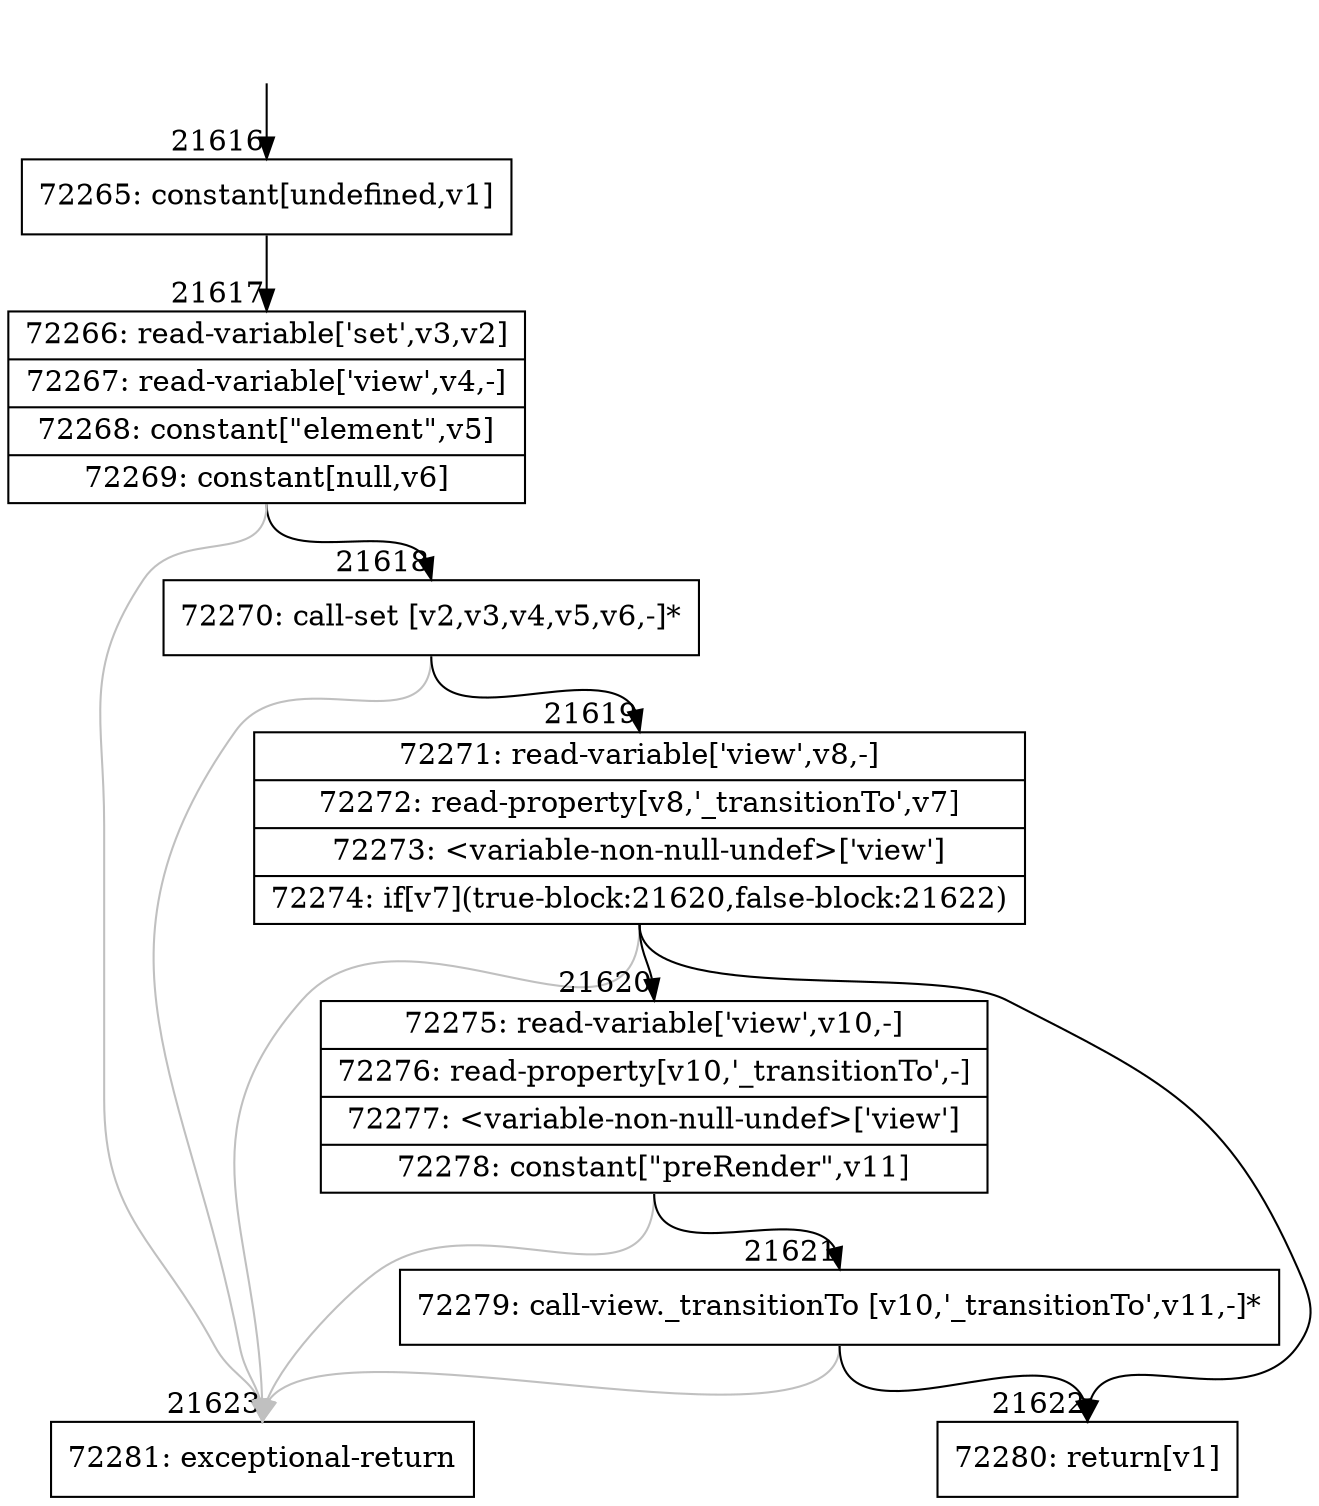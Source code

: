digraph {
rankdir="TD"
BB_entry1890[shape=none,label=""];
BB_entry1890 -> BB21616 [tailport=s, headport=n, headlabel="    21616"]
BB21616 [shape=record label="{72265: constant[undefined,v1]}" ] 
BB21616 -> BB21617 [tailport=s, headport=n, headlabel="      21617"]
BB21617 [shape=record label="{72266: read-variable['set',v3,v2]|72267: read-variable['view',v4,-]|72268: constant[\"element\",v5]|72269: constant[null,v6]}" ] 
BB21617 -> BB21618 [tailport=s, headport=n, headlabel="      21618"]
BB21617 -> BB21623 [tailport=s, headport=n, color=gray, headlabel="      21623"]
BB21618 [shape=record label="{72270: call-set [v2,v3,v4,v5,v6,-]*}" ] 
BB21618 -> BB21619 [tailport=s, headport=n, headlabel="      21619"]
BB21618 -> BB21623 [tailport=s, headport=n, color=gray]
BB21619 [shape=record label="{72271: read-variable['view',v8,-]|72272: read-property[v8,'_transitionTo',v7]|72273: \<variable-non-null-undef\>['view']|72274: if[v7](true-block:21620,false-block:21622)}" ] 
BB21619 -> BB21620 [tailport=s, headport=n, headlabel="      21620"]
BB21619 -> BB21622 [tailport=s, headport=n, headlabel="      21622"]
BB21619 -> BB21623 [tailport=s, headport=n, color=gray]
BB21620 [shape=record label="{72275: read-variable['view',v10,-]|72276: read-property[v10,'_transitionTo',-]|72277: \<variable-non-null-undef\>['view']|72278: constant[\"preRender\",v11]}" ] 
BB21620 -> BB21621 [tailport=s, headport=n, headlabel="      21621"]
BB21620 -> BB21623 [tailport=s, headport=n, color=gray]
BB21621 [shape=record label="{72279: call-view._transitionTo [v10,'_transitionTo',v11,-]*}" ] 
BB21621 -> BB21622 [tailport=s, headport=n]
BB21621 -> BB21623 [tailport=s, headport=n, color=gray]
BB21622 [shape=record label="{72280: return[v1]}" ] 
BB21623 [shape=record label="{72281: exceptional-return}" ] 
//#$~ 40436
}
